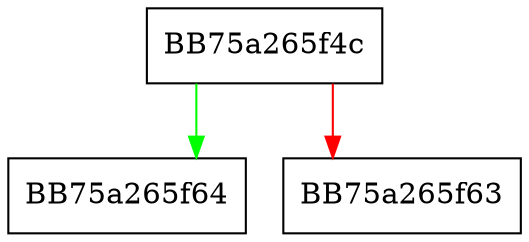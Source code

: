 digraph SetEOF {
  node [shape="box"];
  graph [splines=ortho];
  BB75a265f4c -> BB75a265f64 [color="green"];
  BB75a265f4c -> BB75a265f63 [color="red"];
}